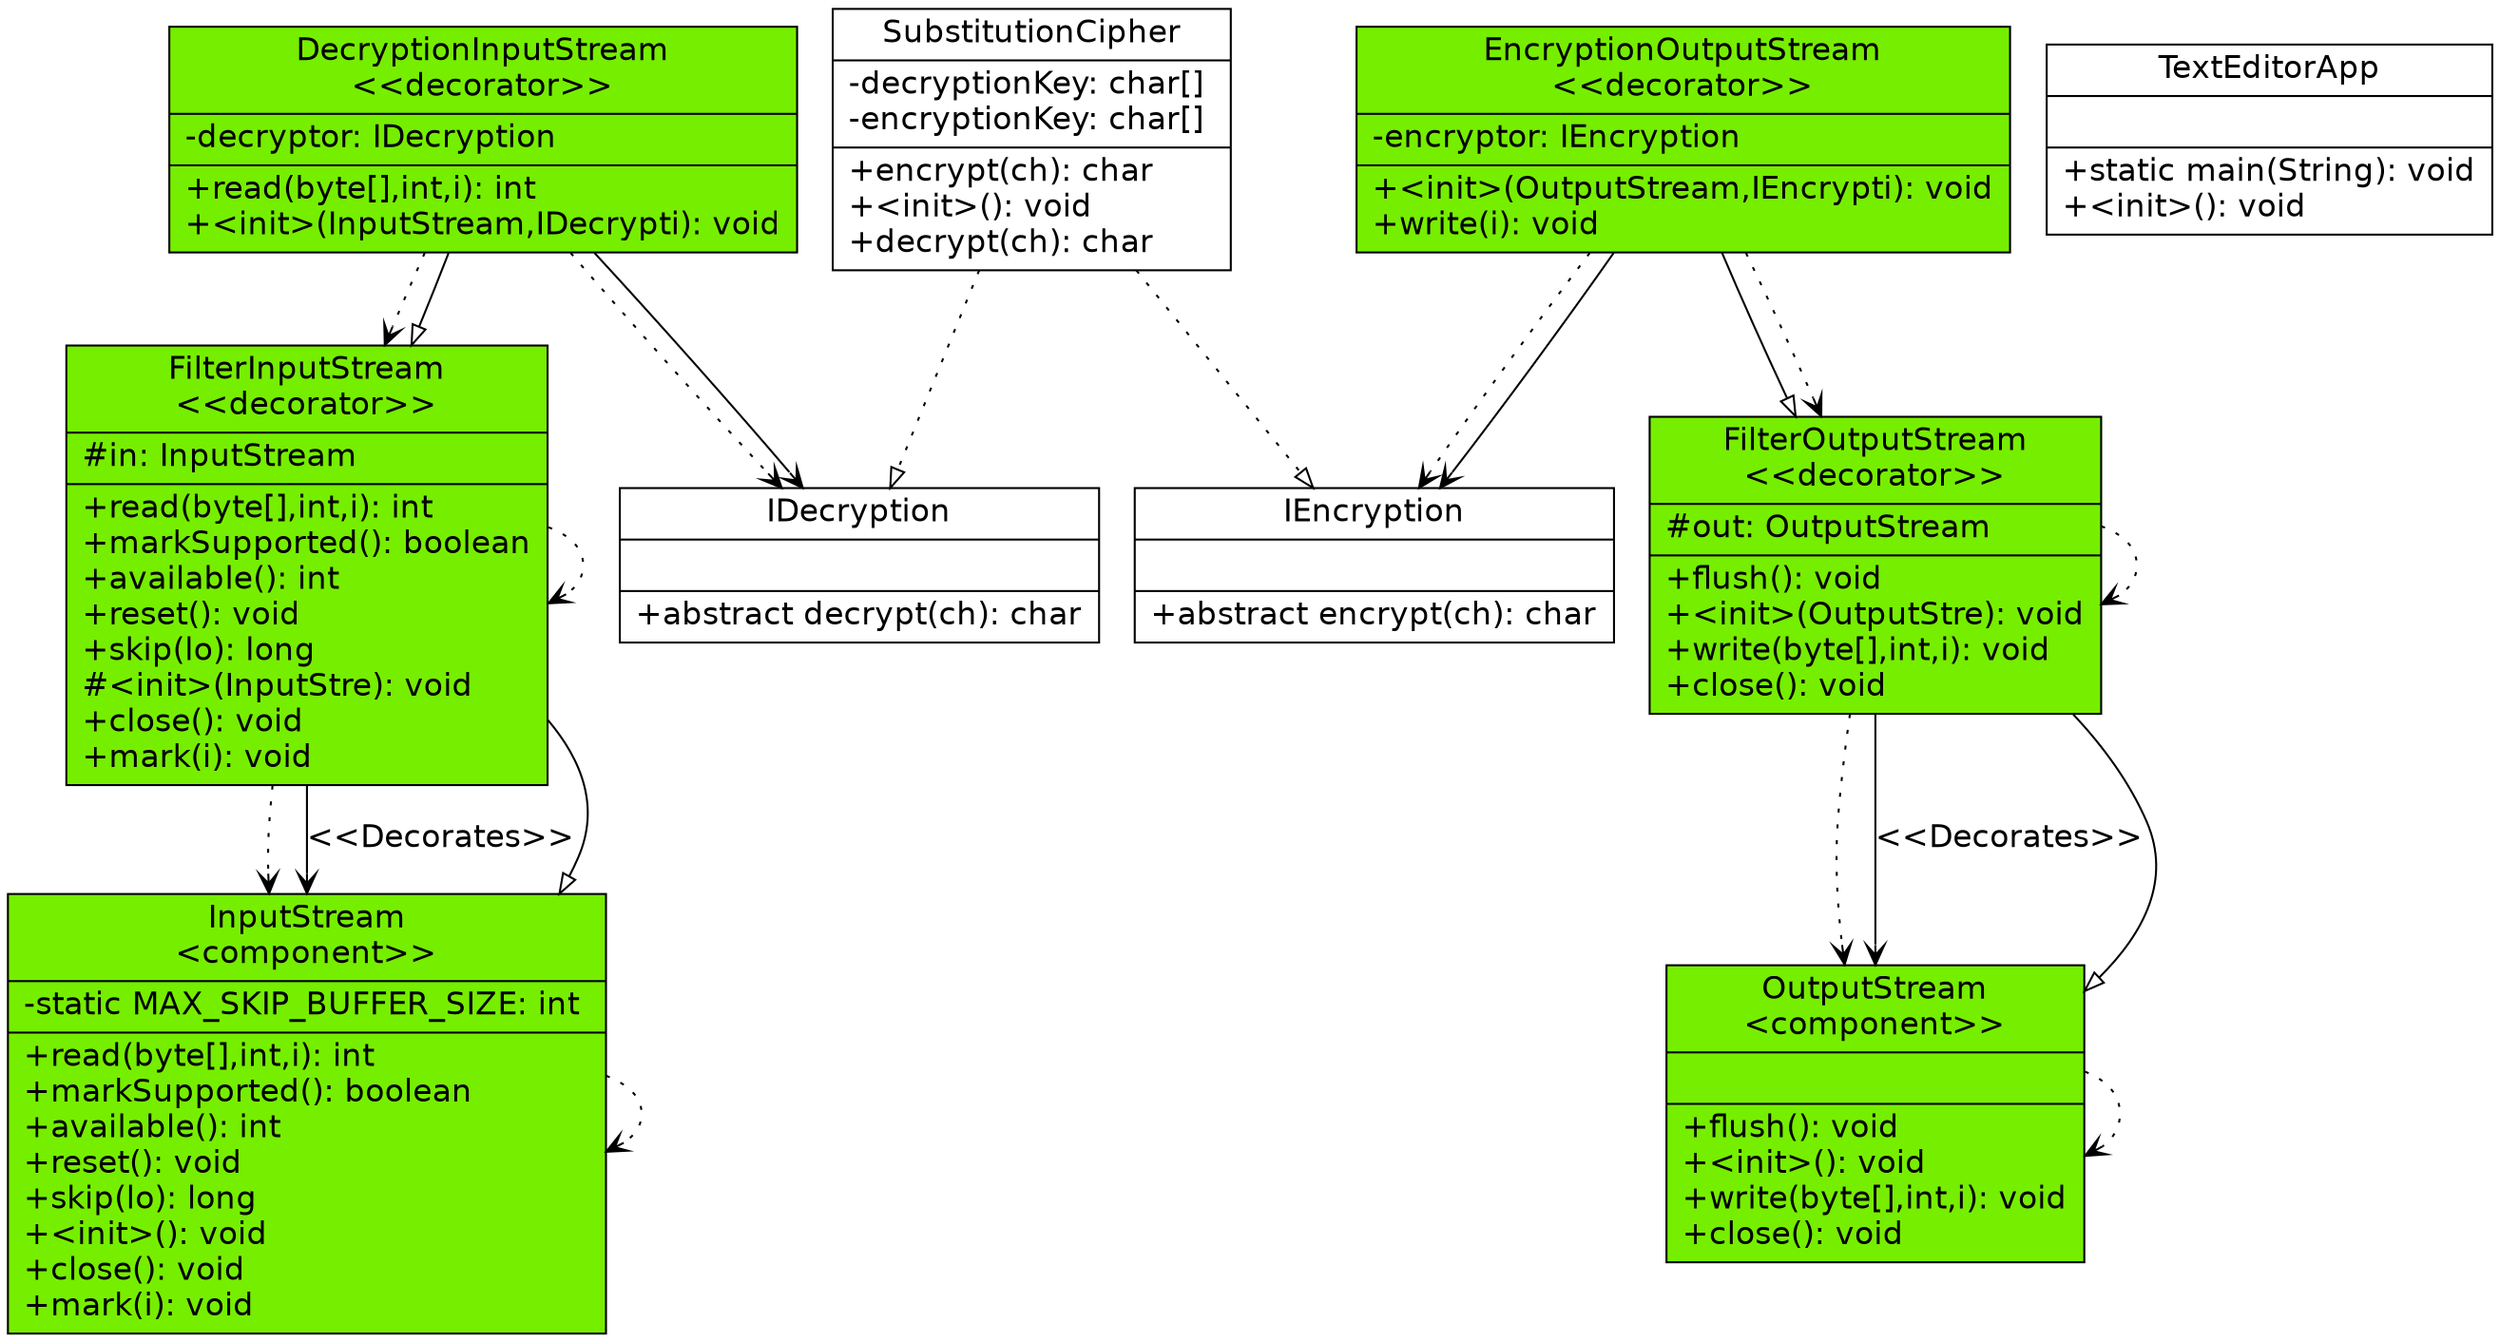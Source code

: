 digraph G{
	fontname = "Bitstream Vera Sans"
	fontsize = 16

node [
	fontname = "Bitstream Vera Sans"
	fontsize = 16

 shape = "record"
]
edge [
	fontname = "Bitstream Vera Sans"
	fontsize = 16
]
FilterInputStream [ 
center=true
    label="{FilterInputStream\n\<\<decorator\>\>|#in: InputStream \l | +read(byte[],int,i): int\l+markSupported(): boolean\l+available(): int\l+reset(): void\l+skip(lo): long\l#\<init\>(InputStre): void\l+close(): void\l+mark(i): void\l}"color = black
style = filled 
 fillcolor = chartreuse2
]
IEncryption [ 
center=true
    label="{IEncryption| | +abstract encrypt(ch): char\l}"color = black
style = filled 
 fillcolor = white
]
InputStream [ 
center=true
    label="{InputStream\n\<\component\>\>|-static MAX_SKIP_BUFFER_SIZE: int \l | +read(byte[],int,i): int\l+markSupported(): boolean\l+available(): int\l+reset(): void\l+skip(lo): long\l+\<init\>(): void\l+close(): void\l+mark(i): void\l}"color = black
style = filled 
 fillcolor = chartreuse2
]
EncryptionOutputStream [ 
center=true
    label="{EncryptionOutputStream\n\<\<decorator\>\>|-encryptor: IEncryption \l | +\<init\>(OutputStream,IEncrypti): void\l+write(i): void\l}"color = black
style = filled 
 fillcolor = chartreuse2
]
OutputStream [ 
center=true
    label="{OutputStream\n\<\component\>\>| | +flush(): void\l+\<init\>(): void\l+write(byte[],int,i): void\l+close(): void\l}"color = black
style = filled 
 fillcolor = chartreuse2
]
SubstitutionCipher [ 
center=true
    label="{SubstitutionCipher|-decryptionKey: char[] \l-encryptionKey: char[] \l | +encrypt(ch): char\l+\<init\>(): void\l+decrypt(ch): char\l}"color = black
style = filled 
 fillcolor = white
]
DecryptionInputStream [ 
center=true
    label="{DecryptionInputStream\n\<\<decorator\>\>|-decryptor: IDecryption \l | +read(byte[],int,i): int\l+\<init\>(InputStream,IDecrypti): void\l}"color = black
style = filled 
 fillcolor = chartreuse2
]
IDecryption [ 
center=true
    label="{IDecryption| | +abstract decrypt(ch): char\l}"color = black
style = filled 
 fillcolor = white
]
FilterOutputStream [ 
center=true
    label="{FilterOutputStream\n\<\<decorator\>\>|#out: OutputStream \l | +flush(): void\l+\<init\>(OutputStre): void\l+write(byte[],int,i): void\l+close(): void\l}"color = black
style = filled 
 fillcolor = chartreuse2
]
TextEditorApp [ 
center=true
    label="{TextEditorApp| | +static main(String): void\l+\<init\>(): void\l}"color = black
style = filled 
 fillcolor = white
]
FilterInputStream -> InputStream[arrowhead = vee, style = dotted]
FilterInputStream -> InputStream [arrowhead = vee,label="\<\<Decorates\>\>"]
FilterInputStream -> InputStream [arrowhead = onormal]
FilterInputStream -> FilterInputStream[arrowhead = vee, style = dotted]
InputStream -> InputStream[arrowhead = vee, style = dotted]
EncryptionOutputStream -> IEncryption[arrowhead = vee, style = dotted]
EncryptionOutputStream -> FilterOutputStream [arrowhead = onormal]
EncryptionOutputStream -> IEncryption[arrowhead = vee]
EncryptionOutputStream -> FilterOutputStream[arrowhead = vee, style = dotted]
OutputStream -> OutputStream[arrowhead = vee, style = dotted]
SubstitutionCipher -> IDecryption[arrowhead = onormal,style = dotted]
SubstitutionCipher -> IEncryption[arrowhead = onormal,style = dotted]
DecryptionInputStream -> IDecryption[arrowhead = vee, style = dotted]
DecryptionInputStream -> IDecryption[arrowhead = vee]
DecryptionInputStream -> FilterInputStream[arrowhead = vee, style = dotted]
DecryptionInputStream -> FilterInputStream [arrowhead = onormal]
FilterOutputStream -> OutputStream[arrowhead = vee, style = dotted]
FilterOutputStream -> OutputStream [arrowhead = vee,label="\<\<Decorates\>\>"]
FilterOutputStream -> OutputStream [arrowhead = onormal]
FilterOutputStream -> FilterOutputStream[arrowhead = vee, style = dotted]


}